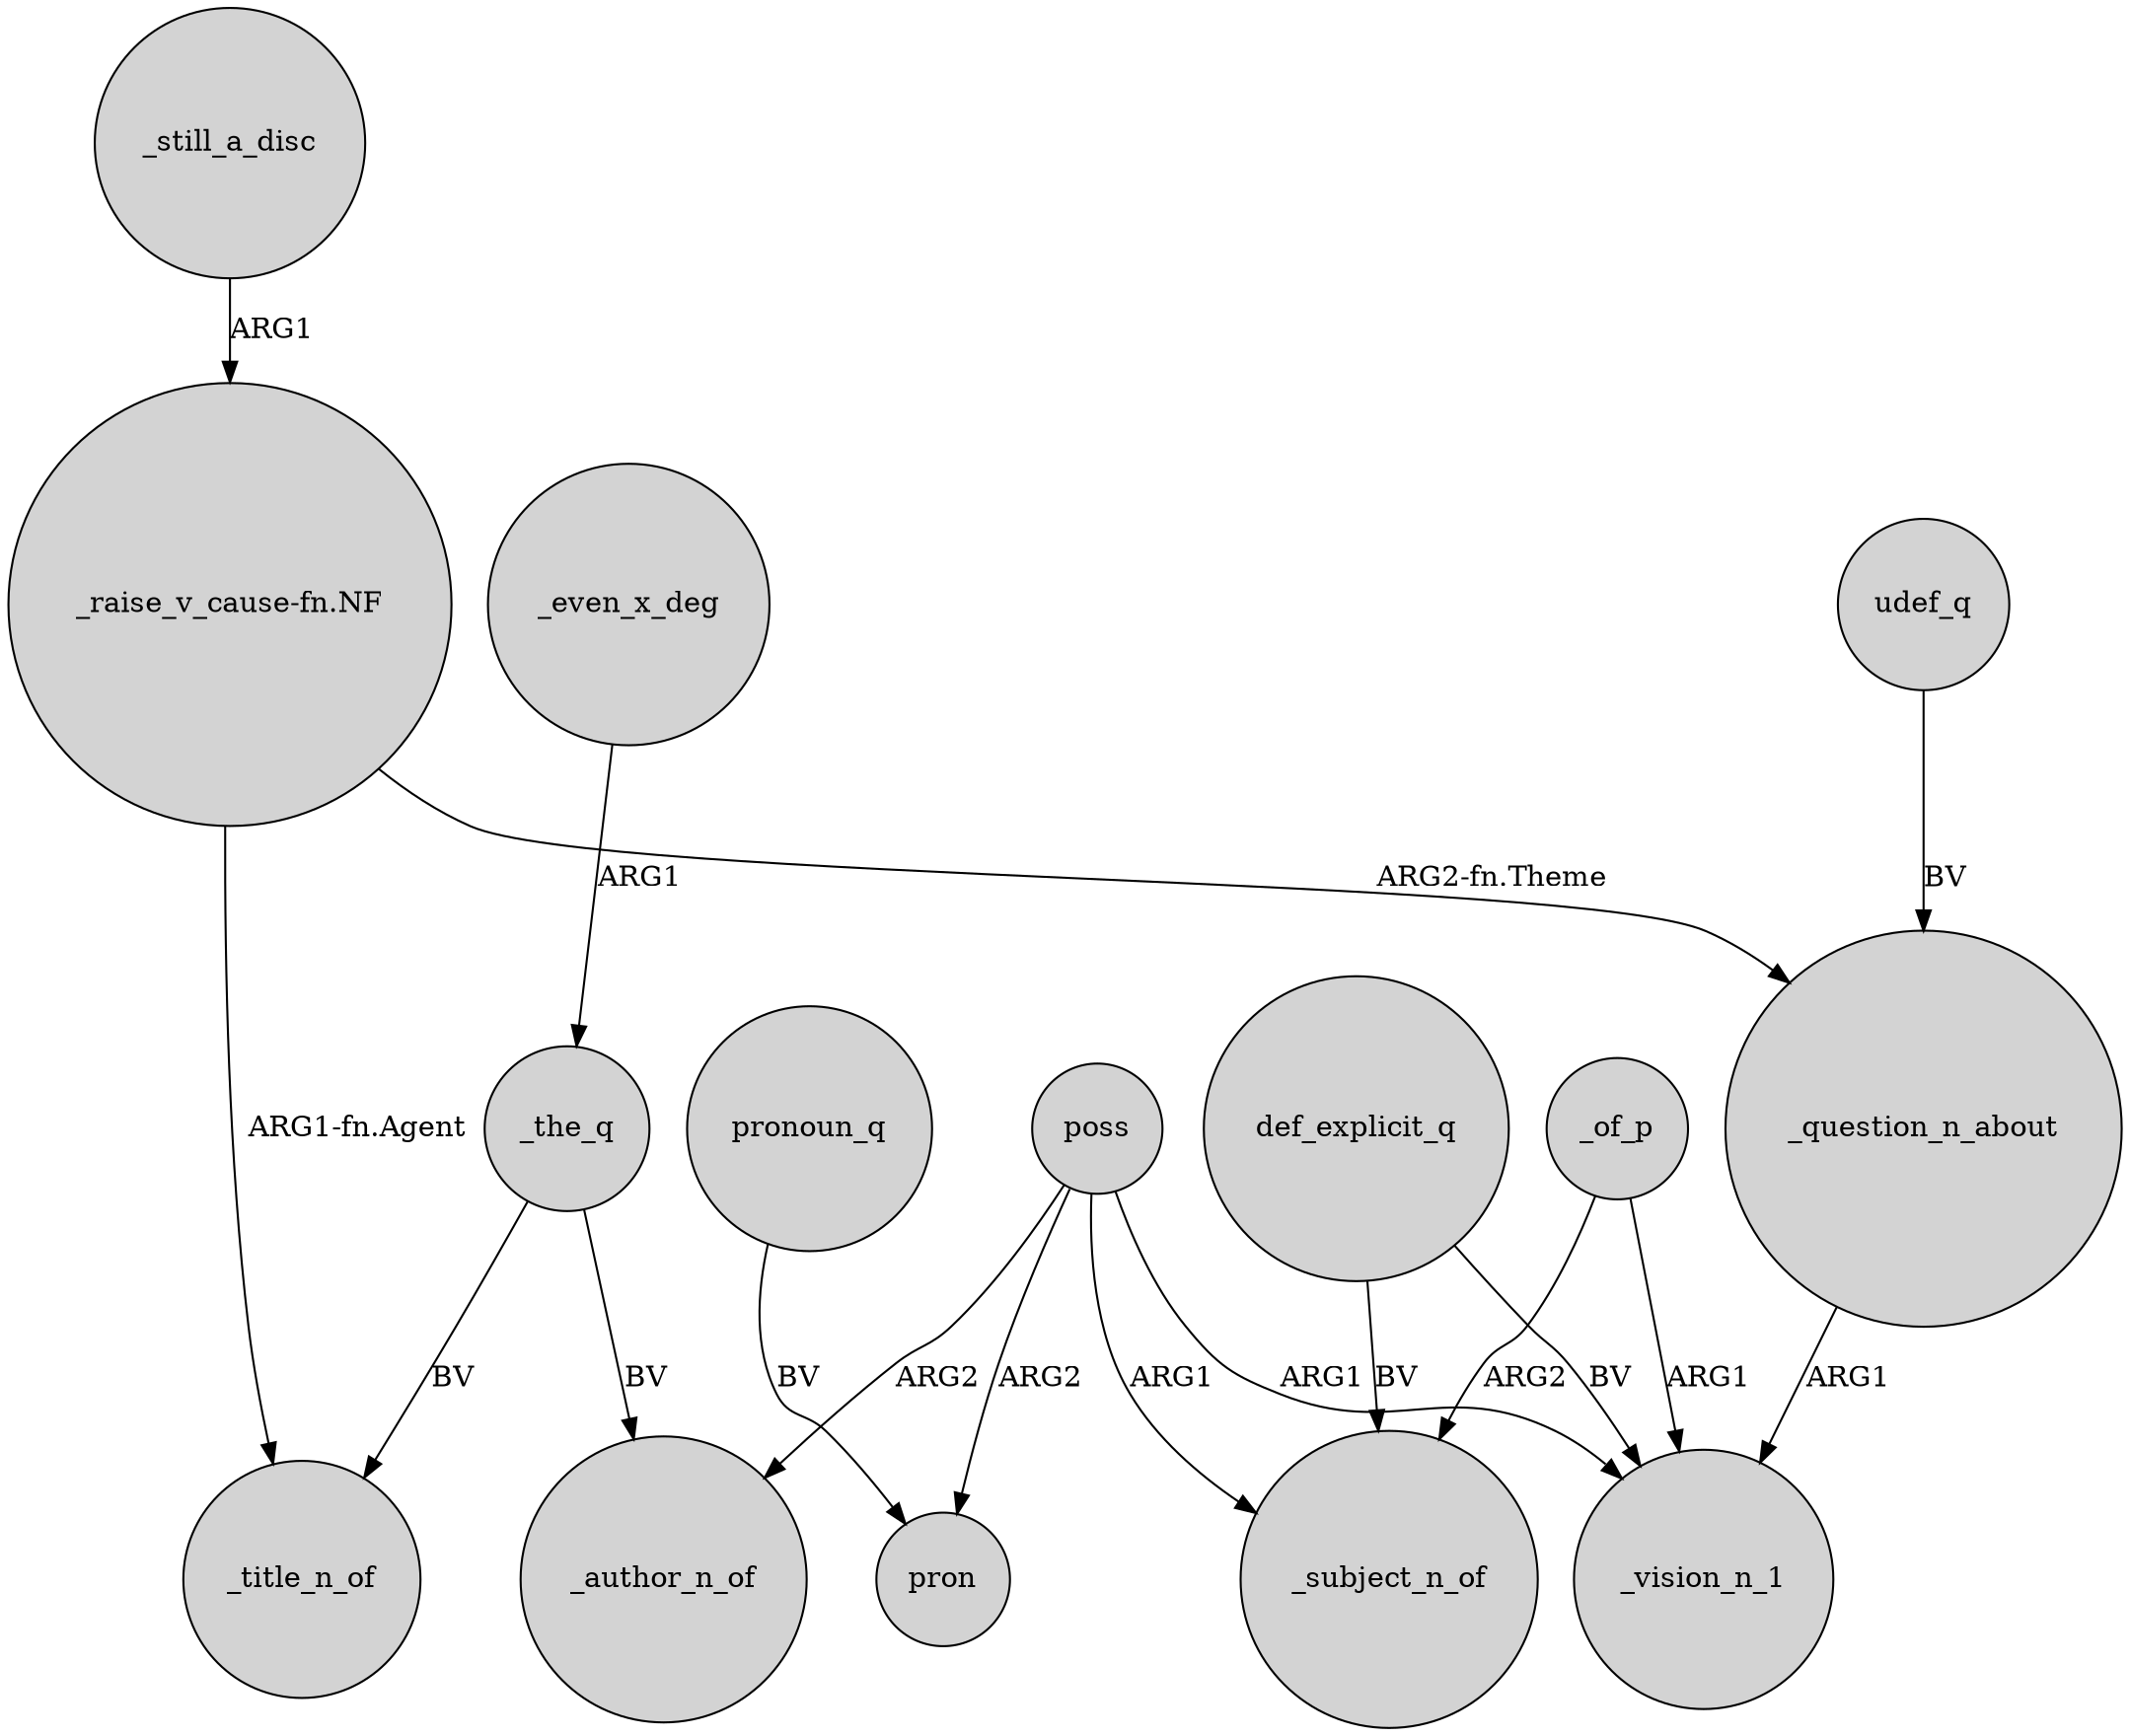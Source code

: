 digraph {
	node [shape=circle style=filled]
	_the_q -> _title_n_of [label=BV]
	udef_q -> _question_n_about [label=BV]
	_question_n_about -> _vision_n_1 [label=ARG1]
	poss -> _vision_n_1 [label=ARG1]
	"_raise_v_cause-fn.NF" -> _question_n_about [label="ARG2-fn.Theme"]
	poss -> pron [label=ARG2]
	poss -> _subject_n_of [label=ARG1]
	def_explicit_q -> _subject_n_of [label=BV]
	_the_q -> _author_n_of [label=BV]
	"_raise_v_cause-fn.NF" -> _title_n_of [label="ARG1-fn.Agent"]
	poss -> _author_n_of [label=ARG2]
	_even_x_deg -> _the_q [label=ARG1]
	_of_p -> _vision_n_1 [label=ARG1]
	_still_a_disc -> "_raise_v_cause-fn.NF" [label=ARG1]
	_of_p -> _subject_n_of [label=ARG2]
	def_explicit_q -> _vision_n_1 [label=BV]
	pronoun_q -> pron [label=BV]
}
